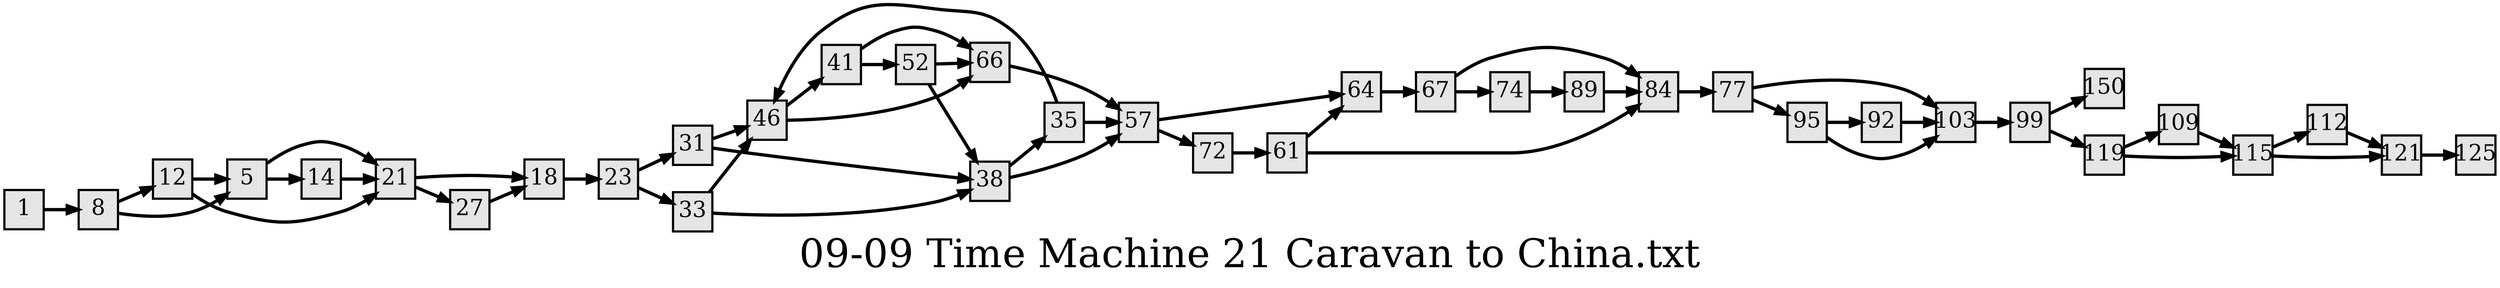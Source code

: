 digraph g{
  graph [ label="09-09 Time Machine 21 Caravan to China.txt" rankdir=LR, ordering=out, fontsize=36, nodesep="0.35", ranksep="0.45"];
  node  [shape=rect, penwidth=2, fontsize=20, style=filled, fillcolor=grey90, margin="0,0", labelfloat=true, regular=true, fixedsize=true];
  edge  [labelfloat=true, penwidth=3, fontsize=12];
  1 -> 8;
  5 -> 21;
  5 -> 14;
  8 -> 12;
  8 -> 5;
  12 -> 5;
  12 -> 21;
  14 -> 21;
  18 -> 23;
  21 -> 18;
  21 -> 27;
  23 -> 31;
  23 -> 33;
  27 -> 18;
  31 -> 46;
  31 -> 38;
  33 -> 46;
  33 -> 38;
  35 -> 57;
  35 -> 46;
  38 -> 35;
  38 -> 57;
  41 -> 66;
  41 -> 52;
  46 -> 41;
  46 -> 66;
  52 -> 66;
  52 -> 38;
  57 -> 64;
  57 -> 72;
  61 -> 64;
  61 -> 84;
  64 -> 67;
  66 -> 57;
  67 -> 84;
  67 -> 74;
  72 -> 61;
  74 -> 89;
  77 -> 103;
  77 -> 95;
  84 -> 77;
  89 -> 84;
  92 -> 103;
  95 -> 92;
  95 -> 103;
  99 -> 150;
  99 -> 119;
  103 -> 99;
  109 -> 115;
  112 -> 121;
  115 -> 112;
  115 -> 121;
  119 -> 109;
  119 -> 115;
  121 -> 125;
}

